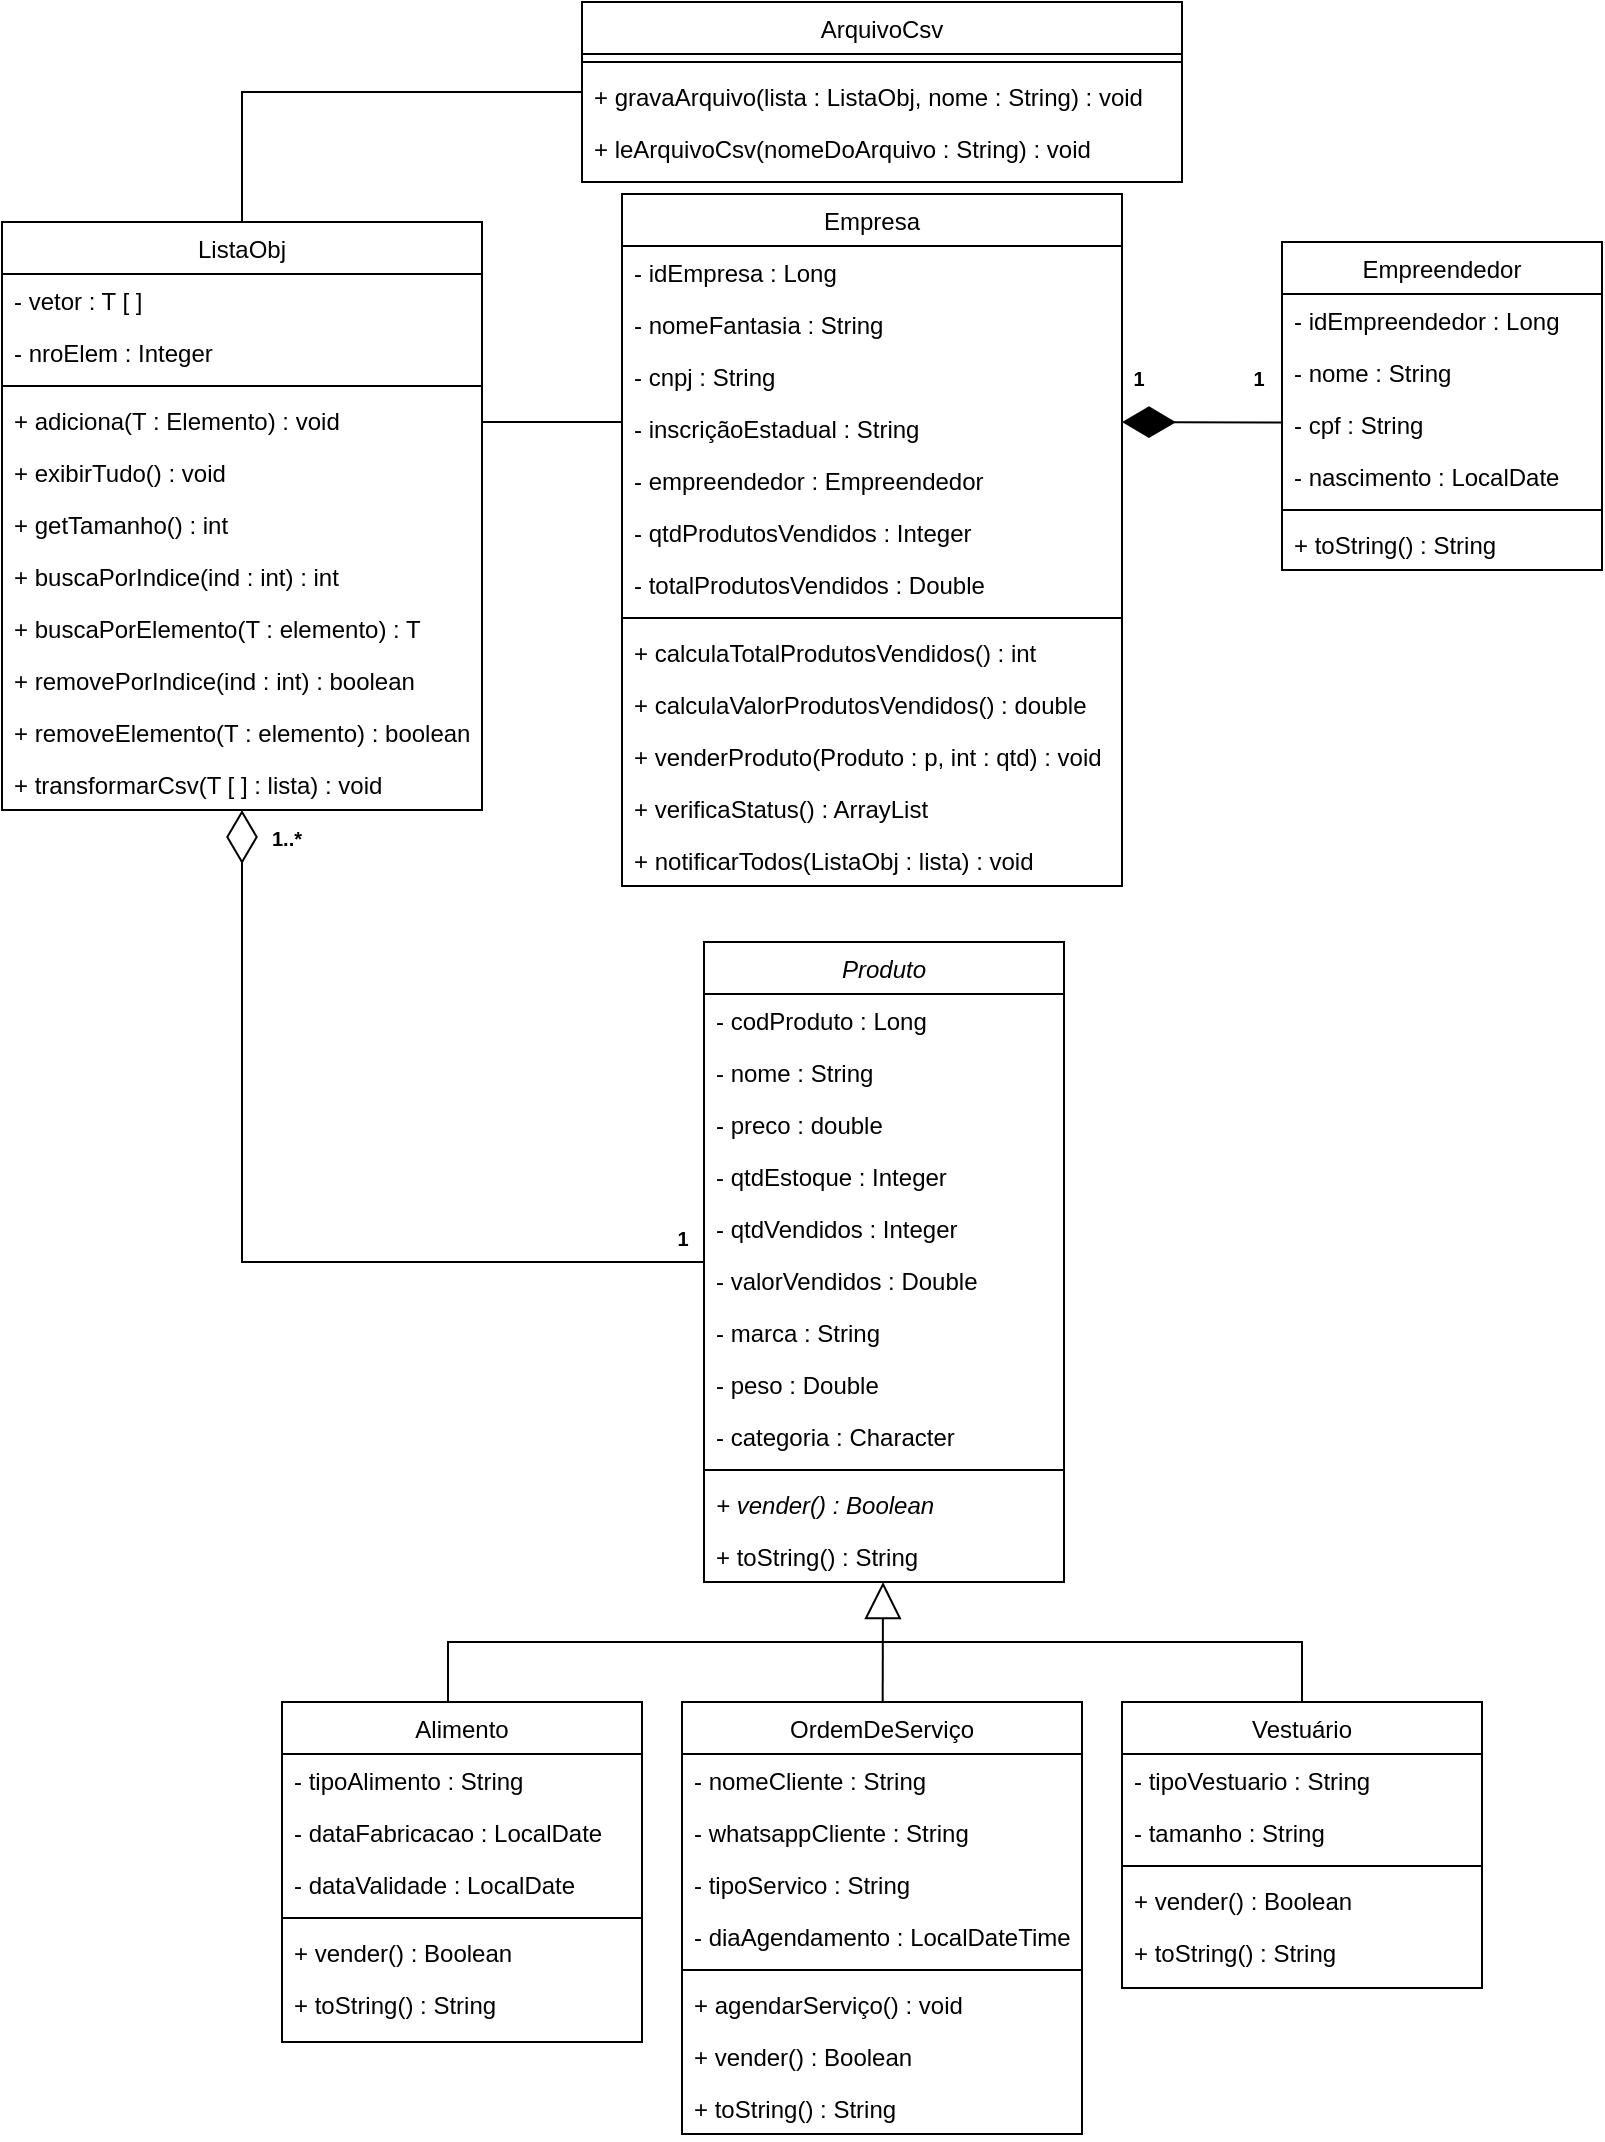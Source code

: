 <mxfile version="17.2.4" type="device"><diagram name="UML (ON)" id="EKUmFW5c_yAjELdQzsbJ"><mxGraphModel dx="1422" dy="1265" grid="0" gridSize="10" guides="0" tooltips="0" connect="0" arrows="0" fold="1" page="0" pageScale="1" pageWidth="827" pageHeight="1169" background="none" math="0" shadow="0"><root><mxCell id="k848qCcSiJKZypkFZqZ_-0"/><mxCell id="k848qCcSiJKZypkFZqZ_-1" parent="k848qCcSiJKZypkFZqZ_-0"/><mxCell id="k848qCcSiJKZypkFZqZ_-29" value="" style="endArrow=block;endSize=16;endFill=0;html=1;rounded=0;" parent="k848qCcSiJKZypkFZqZ_-1" source="k848qCcSiJKZypkFZqZ_-9" target="k848qCcSiJKZypkFZqZ_-58" edge="1"><mxGeometry width="160" relative="1" as="geometry"><mxPoint x="420" y="420" as="sourcePoint"/><mxPoint x="450" y="440.572" as="targetPoint"/></mxGeometry></mxCell><mxCell id="k848qCcSiJKZypkFZqZ_-32" value="" style="endArrow=diamondThin;endFill=1;endSize=24;html=1;rounded=0;" parent="k848qCcSiJKZypkFZqZ_-1" edge="1"><mxGeometry width="160" relative="1" as="geometry"><mxPoint x="640" y="40.284" as="sourcePoint"/><mxPoint x="560" y="39.999" as="targetPoint"/></mxGeometry></mxCell><mxCell id="k848qCcSiJKZypkFZqZ_-58" value="Produto" style="swimlane;fontStyle=2;align=center;verticalAlign=top;childLayout=stackLayout;horizontal=1;startSize=26;horizontalStack=0;resizeParent=1;resizeLast=0;collapsible=1;marginBottom=0;rounded=0;shadow=0;strokeWidth=1;fillColor=default;" parent="k848qCcSiJKZypkFZqZ_-1" vertex="1"><mxGeometry x="351" y="300" width="180" height="320" as="geometry"><mxRectangle x="350" y="280" width="160" height="26" as="alternateBounds"/></mxGeometry></mxCell><mxCell id="pGcEfY7BO_d9qdRAg3aY-0" value="- codProduto : Long" style="text;align=left;verticalAlign=top;spacingLeft=4;spacingRight=4;overflow=hidden;rotatable=0;points=[[0,0.5],[1,0.5]];portConstraint=eastwest;" parent="k848qCcSiJKZypkFZqZ_-58" vertex="1"><mxGeometry y="26" width="180" height="26" as="geometry"/></mxCell><mxCell id="k848qCcSiJKZypkFZqZ_-59" value="- nome : String" style="text;align=left;verticalAlign=top;spacingLeft=4;spacingRight=4;overflow=hidden;rotatable=0;points=[[0,0.5],[1,0.5]];portConstraint=eastwest;" parent="k848qCcSiJKZypkFZqZ_-58" vertex="1"><mxGeometry y="52" width="180" height="26" as="geometry"/></mxCell><mxCell id="k848qCcSiJKZypkFZqZ_-60" value="- preco : double" style="text;align=left;verticalAlign=top;spacingLeft=4;spacingRight=4;overflow=hidden;rotatable=0;points=[[0,0.5],[1,0.5]];portConstraint=eastwest;rounded=0;shadow=0;html=0;" parent="k848qCcSiJKZypkFZqZ_-58" vertex="1"><mxGeometry y="78" width="180" height="26" as="geometry"/></mxCell><mxCell id="k848qCcSiJKZypkFZqZ_-61" value="- qtdEstoque : Integer" style="text;align=left;verticalAlign=top;spacingLeft=4;spacingRight=4;overflow=hidden;rotatable=0;points=[[0,0.5],[1,0.5]];portConstraint=eastwest;rounded=0;shadow=0;html=0;" parent="k848qCcSiJKZypkFZqZ_-58" vertex="1"><mxGeometry y="104" width="180" height="26" as="geometry"/></mxCell><mxCell id="b13NuxPS47kE-BtJ4h8l-0" value="- qtdVendidos : Integer" style="text;align=left;verticalAlign=top;spacingLeft=4;spacingRight=4;overflow=hidden;rotatable=0;points=[[0,0.5],[1,0.5]];portConstraint=eastwest;rounded=0;shadow=0;html=0;" parent="k848qCcSiJKZypkFZqZ_-58" vertex="1"><mxGeometry y="130" width="180" height="26" as="geometry"/></mxCell><mxCell id="b13NuxPS47kE-BtJ4h8l-1" value="- valorVendidos : Double" style="text;align=left;verticalAlign=top;spacingLeft=4;spacingRight=4;overflow=hidden;rotatable=0;points=[[0,0.5],[1,0.5]];portConstraint=eastwest;rounded=0;shadow=0;html=0;" parent="k848qCcSiJKZypkFZqZ_-58" vertex="1"><mxGeometry y="156" width="180" height="26" as="geometry"/></mxCell><mxCell id="pGcEfY7BO_d9qdRAg3aY-7" value="- marca : String" style="text;align=left;verticalAlign=top;spacingLeft=4;spacingRight=4;overflow=hidden;rotatable=0;points=[[0,0.5],[1,0.5]];portConstraint=eastwest;rounded=0;shadow=0;html=0;" parent="k848qCcSiJKZypkFZqZ_-58" vertex="1"><mxGeometry y="182" width="180" height="26" as="geometry"/></mxCell><mxCell id="pGcEfY7BO_d9qdRAg3aY-9" value="- peso : Double" style="text;align=left;verticalAlign=top;spacingLeft=4;spacingRight=4;overflow=hidden;rotatable=0;points=[[0,0.5],[1,0.5]];portConstraint=eastwest;rounded=0;shadow=0;html=0;" parent="k848qCcSiJKZypkFZqZ_-58" vertex="1"><mxGeometry y="208" width="180" height="26" as="geometry"/></mxCell><mxCell id="pGcEfY7BO_d9qdRAg3aY-6" value="- categoria : Character" style="text;align=left;verticalAlign=top;spacingLeft=4;spacingRight=4;overflow=hidden;rotatable=0;points=[[0,0.5],[1,0.5]];portConstraint=eastwest;rounded=0;shadow=0;html=0;" parent="k848qCcSiJKZypkFZqZ_-58" vertex="1"><mxGeometry y="234" width="180" height="26" as="geometry"/></mxCell><mxCell id="k848qCcSiJKZypkFZqZ_-62" value="" style="line;html=1;strokeWidth=1;align=left;verticalAlign=middle;spacingTop=-1;spacingLeft=3;spacingRight=3;rotatable=0;labelPosition=right;points=[];portConstraint=eastwest;" parent="k848qCcSiJKZypkFZqZ_-58" vertex="1"><mxGeometry y="260" width="180" height="8" as="geometry"/></mxCell><mxCell id="k848qCcSiJKZypkFZqZ_-63" value="+ vender() : Boolean" style="text;align=left;verticalAlign=top;spacingLeft=4;spacingRight=4;overflow=hidden;rotatable=0;points=[[0,0.5],[1,0.5]];portConstraint=eastwest;fontStyle=2" parent="k848qCcSiJKZypkFZqZ_-58" vertex="1"><mxGeometry y="268" width="180" height="26" as="geometry"/></mxCell><mxCell id="k848qCcSiJKZypkFZqZ_-64" value="+ toString() : String" style="text;align=left;verticalAlign=top;spacingLeft=4;spacingRight=4;overflow=hidden;rotatable=0;points=[[0,0.5],[1,0.5]];portConstraint=eastwest;fontStyle=0" parent="k848qCcSiJKZypkFZqZ_-58" vertex="1"><mxGeometry y="294" width="180" height="26" as="geometry"/></mxCell><mxCell id="ImxoSZVjEIMakLFk1BQ4-0" value="1" style="text;html=1;align=center;verticalAlign=middle;resizable=0;points=[];autosize=1;strokeColor=none;fillColor=none;fontSize=10;fontStyle=1" parent="k848qCcSiJKZypkFZqZ_-1" vertex="1"><mxGeometry x="560" y="10" width="16" height="16" as="geometry"/></mxCell><mxCell id="ImxoSZVjEIMakLFk1BQ4-1" value="1" style="text;html=1;align=center;verticalAlign=middle;resizable=0;points=[];autosize=1;strokeColor=none;fillColor=none;fontSize=10;fontStyle=1" parent="k848qCcSiJKZypkFZqZ_-1" vertex="1"><mxGeometry x="620" y="10" width="16" height="16" as="geometry"/></mxCell><mxCell id="34mhaS4YJbHjuwxO8Yxl-0" value="ListaObj" style="swimlane;fontStyle=0;align=center;verticalAlign=top;childLayout=stackLayout;horizontal=1;startSize=26;horizontalStack=0;resizeParent=1;resizeLast=0;collapsible=1;marginBottom=0;rounded=0;shadow=0;strokeWidth=1;gradientColor=none;fillColor=default;" parent="k848qCcSiJKZypkFZqZ_-1" vertex="1"><mxGeometry y="-60" width="240" height="294" as="geometry"><mxRectangle x="130" y="380" width="160" height="26" as="alternateBounds"/></mxGeometry></mxCell><mxCell id="34mhaS4YJbHjuwxO8Yxl-1" value="- vetor : T [ ] " style="text;align=left;verticalAlign=top;spacingLeft=4;spacingRight=4;overflow=hidden;rotatable=0;points=[[0,0.5],[1,0.5]];portConstraint=eastwest;" parent="34mhaS4YJbHjuwxO8Yxl-0" vertex="1"><mxGeometry y="26" width="240" height="26" as="geometry"/></mxCell><mxCell id="34mhaS4YJbHjuwxO8Yxl-2" value="- nroElem : Integer" style="text;align=left;verticalAlign=top;spacingLeft=4;spacingRight=4;overflow=hidden;rotatable=0;points=[[0,0.5],[1,0.5]];portConstraint=eastwest;rounded=0;shadow=0;html=0;" parent="34mhaS4YJbHjuwxO8Yxl-0" vertex="1"><mxGeometry y="52" width="240" height="26" as="geometry"/></mxCell><mxCell id="34mhaS4YJbHjuwxO8Yxl-3" value="" style="line;html=1;strokeWidth=1;align=left;verticalAlign=middle;spacingTop=-1;spacingLeft=3;spacingRight=3;rotatable=0;labelPosition=right;points=[];portConstraint=eastwest;" parent="34mhaS4YJbHjuwxO8Yxl-0" vertex="1"><mxGeometry y="78" width="240" height="8" as="geometry"/></mxCell><mxCell id="34mhaS4YJbHjuwxO8Yxl-4" value="+ adiciona(T : Elemento) : void" style="text;align=left;verticalAlign=top;spacingLeft=4;spacingRight=4;overflow=hidden;rotatable=0;points=[[0,0.5],[1,0.5]];portConstraint=eastwest;fontStyle=0" parent="34mhaS4YJbHjuwxO8Yxl-0" vertex="1"><mxGeometry y="86" width="240" height="26" as="geometry"/></mxCell><mxCell id="34mhaS4YJbHjuwxO8Yxl-5" value="+ exibirTudo() : void" style="text;align=left;verticalAlign=top;spacingLeft=4;spacingRight=4;overflow=hidden;rotatable=0;points=[[0,0.5],[1,0.5]];portConstraint=eastwest;fontStyle=0" parent="34mhaS4YJbHjuwxO8Yxl-0" vertex="1"><mxGeometry y="112" width="240" height="26" as="geometry"/></mxCell><mxCell id="34mhaS4YJbHjuwxO8Yxl-6" value="+ getTamanho() : int" style="text;align=left;verticalAlign=top;spacingLeft=4;spacingRight=4;overflow=hidden;rotatable=0;points=[[0,0.5],[1,0.5]];portConstraint=eastwest;fontStyle=0" parent="34mhaS4YJbHjuwxO8Yxl-0" vertex="1"><mxGeometry y="138" width="240" height="26" as="geometry"/></mxCell><mxCell id="34mhaS4YJbHjuwxO8Yxl-7" value="+ buscaPorIndice(ind : int) : int" style="text;align=left;verticalAlign=top;spacingLeft=4;spacingRight=4;overflow=hidden;rotatable=0;points=[[0,0.5],[1,0.5]];portConstraint=eastwest;fontStyle=0" parent="34mhaS4YJbHjuwxO8Yxl-0" vertex="1"><mxGeometry y="164" width="240" height="26" as="geometry"/></mxCell><mxCell id="34mhaS4YJbHjuwxO8Yxl-8" value="+ buscaPorElemento(T : elemento) : T" style="text;align=left;verticalAlign=top;spacingLeft=4;spacingRight=4;overflow=hidden;rotatable=0;points=[[0,0.5],[1,0.5]];portConstraint=eastwest;fontStyle=0" parent="34mhaS4YJbHjuwxO8Yxl-0" vertex="1"><mxGeometry y="190" width="240" height="26" as="geometry"/></mxCell><mxCell id="34mhaS4YJbHjuwxO8Yxl-9" value="+ removePorIndice(ind : int) : boolean" style="text;align=left;verticalAlign=top;spacingLeft=4;spacingRight=4;overflow=hidden;rotatable=0;points=[[0,0.5],[1,0.5]];portConstraint=eastwest;fontStyle=0" parent="34mhaS4YJbHjuwxO8Yxl-0" vertex="1"><mxGeometry y="216" width="240" height="26" as="geometry"/></mxCell><mxCell id="34mhaS4YJbHjuwxO8Yxl-10" value="+ removeElemento(T : elemento) : boolean" style="text;align=left;verticalAlign=top;spacingLeft=4;spacingRight=4;overflow=hidden;rotatable=0;points=[[0,0.5],[1,0.5]];portConstraint=eastwest;fontStyle=0" parent="34mhaS4YJbHjuwxO8Yxl-0" vertex="1"><mxGeometry y="242" width="240" height="26" as="geometry"/></mxCell><mxCell id="2lvsyLqcQMMuea5oWjIq-11" value="+ transformarCsv(T [ ] : lista) : void" style="text;align=left;verticalAlign=top;spacingLeft=4;spacingRight=4;overflow=hidden;rotatable=0;points=[[0,0.5],[1,0.5]];portConstraint=eastwest;fontStyle=0" parent="34mhaS4YJbHjuwxO8Yxl-0" vertex="1"><mxGeometry y="268" width="240" height="26" as="geometry"/></mxCell><mxCell id="34mhaS4YJbHjuwxO8Yxl-11" value="" style="endArrow=diamondThin;endFill=0;endSize=24;html=1;rounded=0;" parent="k848qCcSiJKZypkFZqZ_-1" source="k848qCcSiJKZypkFZqZ_-58" target="34mhaS4YJbHjuwxO8Yxl-0" edge="1"><mxGeometry width="160" relative="1" as="geometry"><mxPoint x="120" y="320" as="sourcePoint"/><mxPoint x="200" y="320.375" as="targetPoint"/><Array as="points"><mxPoint x="120" y="460"/></Array></mxGeometry></mxCell><mxCell id="34mhaS4YJbHjuwxO8Yxl-12" value="1" style="text;html=1;align=center;verticalAlign=middle;resizable=0;points=[];autosize=1;strokeColor=none;fillColor=none;fontSize=10;fontStyle=1" parent="k848qCcSiJKZypkFZqZ_-1" vertex="1"><mxGeometry x="332" y="440" width="16" height="16" as="geometry"/></mxCell><mxCell id="34mhaS4YJbHjuwxO8Yxl-13" value="1..*" style="text;html=1;align=center;verticalAlign=middle;resizable=0;points=[];autosize=1;strokeColor=none;fillColor=none;fontSize=10;fontStyle=1" parent="k848qCcSiJKZypkFZqZ_-1" vertex="1"><mxGeometry x="129.995" y="240" width="25" height="16" as="geometry"/></mxCell><mxCell id="E3c-6lIDWp7xGK2F3CV0-0" value="Empresa" style="swimlane;fontStyle=0;align=center;verticalAlign=top;childLayout=stackLayout;horizontal=1;startSize=26;horizontalStack=0;resizeParent=1;resizeLast=0;collapsible=1;marginBottom=0;rounded=0;shadow=0;strokeWidth=1;gradientColor=none;" parent="k848qCcSiJKZypkFZqZ_-1" vertex="1"><mxGeometry x="310" y="-74" width="250" height="346" as="geometry"><mxRectangle x="360" y="32" width="160" height="26" as="alternateBounds"/></mxGeometry></mxCell><mxCell id="QJZuZ3_sxWP9PTDOtrHe-0" value="- idEmpresa : Long" style="text;align=left;verticalAlign=top;spacingLeft=4;spacingRight=4;overflow=hidden;rotatable=0;points=[[0,0.5],[1,0.5]];portConstraint=eastwest;" parent="E3c-6lIDWp7xGK2F3CV0-0" vertex="1"><mxGeometry y="26" width="250" height="26" as="geometry"/></mxCell><mxCell id="E3c-6lIDWp7xGK2F3CV0-1" value="- nomeFantasia : String" style="text;align=left;verticalAlign=top;spacingLeft=4;spacingRight=4;overflow=hidden;rotatable=0;points=[[0,0.5],[1,0.5]];portConstraint=eastwest;" parent="E3c-6lIDWp7xGK2F3CV0-0" vertex="1"><mxGeometry y="52" width="250" height="26" as="geometry"/></mxCell><mxCell id="E3c-6lIDWp7xGK2F3CV0-2" value="- cnpj : String" style="text;align=left;verticalAlign=top;spacingLeft=4;spacingRight=4;overflow=hidden;rotatable=0;points=[[0,0.5],[1,0.5]];portConstraint=eastwest;rounded=0;shadow=0;html=0;" parent="E3c-6lIDWp7xGK2F3CV0-0" vertex="1"><mxGeometry y="78" width="250" height="26" as="geometry"/></mxCell><mxCell id="E3c-6lIDWp7xGK2F3CV0-3" value="- inscriçãoEstadual : String" style="text;align=left;verticalAlign=top;spacingLeft=4;spacingRight=4;overflow=hidden;rotatable=0;points=[[0,0.5],[1,0.5]];portConstraint=eastwest;rounded=0;shadow=0;html=0;" parent="E3c-6lIDWp7xGK2F3CV0-0" vertex="1"><mxGeometry y="104" width="250" height="26" as="geometry"/></mxCell><mxCell id="E3c-6lIDWp7xGK2F3CV0-4" value="- empreendedor : Empreendedor" style="text;align=left;verticalAlign=top;spacingLeft=4;spacingRight=4;overflow=hidden;rotatable=0;points=[[0,0.5],[1,0.5]];portConstraint=eastwest;rounded=0;shadow=0;html=0;" parent="E3c-6lIDWp7xGK2F3CV0-0" vertex="1"><mxGeometry y="130" width="250" height="26" as="geometry"/></mxCell><mxCell id="E3c-6lIDWp7xGK2F3CV0-5" value="- qtdProdutosVendidos : Integer" style="text;align=left;verticalAlign=top;spacingLeft=4;spacingRight=4;overflow=hidden;rotatable=0;points=[[0,0.5],[1,0.5]];portConstraint=eastwest;rounded=0;shadow=0;html=0;" parent="E3c-6lIDWp7xGK2F3CV0-0" vertex="1"><mxGeometry y="156" width="250" height="26" as="geometry"/></mxCell><mxCell id="E3c-6lIDWp7xGK2F3CV0-6" value="- totalProdutosVendidos : Double" style="text;align=left;verticalAlign=top;spacingLeft=4;spacingRight=4;overflow=hidden;rotatable=0;points=[[0,0.5],[1,0.5]];portConstraint=eastwest;rounded=0;shadow=0;html=0;" parent="E3c-6lIDWp7xGK2F3CV0-0" vertex="1"><mxGeometry y="182" width="250" height="26" as="geometry"/></mxCell><mxCell id="E3c-6lIDWp7xGK2F3CV0-7" value="" style="line;html=1;strokeWidth=1;align=left;verticalAlign=middle;spacingTop=-1;spacingLeft=3;spacingRight=3;rotatable=0;labelPosition=right;points=[];portConstraint=eastwest;" parent="E3c-6lIDWp7xGK2F3CV0-0" vertex="1"><mxGeometry y="208" width="250" height="8" as="geometry"/></mxCell><mxCell id="E3c-6lIDWp7xGK2F3CV0-8" value="+ calculaTotalProdutosVendidos() : int" style="text;align=left;verticalAlign=top;spacingLeft=4;spacingRight=4;overflow=hidden;rotatable=0;points=[[0,0.5],[1,0.5]];portConstraint=eastwest;" parent="E3c-6lIDWp7xGK2F3CV0-0" vertex="1"><mxGeometry y="216" width="250" height="26" as="geometry"/></mxCell><mxCell id="E3c-6lIDWp7xGK2F3CV0-9" value="+ calculaValorProdutosVendidos() : double" style="text;align=left;verticalAlign=top;spacingLeft=4;spacingRight=4;overflow=hidden;rotatable=0;points=[[0,0.5],[1,0.5]];portConstraint=eastwest;" parent="E3c-6lIDWp7xGK2F3CV0-0" vertex="1"><mxGeometry y="242" width="250" height="26" as="geometry"/></mxCell><mxCell id="E3c-6lIDWp7xGK2F3CV0-11" value="+ venderProduto(Produto : p, int : qtd) : void" style="text;align=left;verticalAlign=top;spacingLeft=4;spacingRight=4;overflow=hidden;rotatable=0;points=[[0,0.5],[1,0.5]];portConstraint=eastwest;" parent="E3c-6lIDWp7xGK2F3CV0-0" vertex="1"><mxGeometry y="268" width="250" height="26" as="geometry"/></mxCell><mxCell id="E3c-6lIDWp7xGK2F3CV0-10" value="+ verificaStatus() : ArrayList" style="text;align=left;verticalAlign=top;spacingLeft=4;spacingRight=4;overflow=hidden;rotatable=0;points=[[0,0.5],[1,0.5]];portConstraint=eastwest;" parent="E3c-6lIDWp7xGK2F3CV0-0" vertex="1"><mxGeometry y="294" width="250" height="26" as="geometry"/></mxCell><mxCell id="YbmDqom8EJA9Xc0Ah7vn-0" value="+ notificarTodos(ListaObj : lista) : void" style="text;align=left;verticalAlign=top;spacingLeft=4;spacingRight=4;overflow=hidden;rotatable=0;points=[[0,0.5],[1,0.5]];portConstraint=eastwest;" parent="E3c-6lIDWp7xGK2F3CV0-0" vertex="1"><mxGeometry y="320" width="250" height="26" as="geometry"/></mxCell><mxCell id="hnfCtN1ZTc10uD220u0B-0" value="Empreendedor" style="swimlane;fontStyle=0;align=center;verticalAlign=top;childLayout=stackLayout;horizontal=1;startSize=26;horizontalStack=0;resizeParent=1;resizeLast=0;collapsible=1;marginBottom=0;rounded=0;shadow=0;strokeWidth=1;" parent="k848qCcSiJKZypkFZqZ_-1" vertex="1"><mxGeometry x="640" y="-50" width="160" height="164" as="geometry"><mxRectangle x="130" y="380" width="160" height="26" as="alternateBounds"/></mxGeometry></mxCell><mxCell id="QJZuZ3_sxWP9PTDOtrHe-1" value="- idEmpreendedor : Long" style="text;align=left;verticalAlign=top;spacingLeft=4;spacingRight=4;overflow=hidden;rotatable=0;points=[[0,0.5],[1,0.5]];portConstraint=eastwest;" parent="hnfCtN1ZTc10uD220u0B-0" vertex="1"><mxGeometry y="26" width="160" height="26" as="geometry"/></mxCell><mxCell id="hnfCtN1ZTc10uD220u0B-1" value="- nome : String" style="text;align=left;verticalAlign=top;spacingLeft=4;spacingRight=4;overflow=hidden;rotatable=0;points=[[0,0.5],[1,0.5]];portConstraint=eastwest;" parent="hnfCtN1ZTc10uD220u0B-0" vertex="1"><mxGeometry y="52" width="160" height="26" as="geometry"/></mxCell><mxCell id="hnfCtN1ZTc10uD220u0B-2" value="- cpf : String" style="text;align=left;verticalAlign=top;spacingLeft=4;spacingRight=4;overflow=hidden;rotatable=0;points=[[0,0.5],[1,0.5]];portConstraint=eastwest;rounded=0;shadow=0;html=0;" parent="hnfCtN1ZTc10uD220u0B-0" vertex="1"><mxGeometry y="78" width="160" height="26" as="geometry"/></mxCell><mxCell id="hnfCtN1ZTc10uD220u0B-3" value="- nascimento : LocalDate" style="text;align=left;verticalAlign=top;spacingLeft=4;spacingRight=4;overflow=hidden;rotatable=0;points=[[0,0.5],[1,0.5]];portConstraint=eastwest;rounded=0;shadow=0;html=0;" parent="hnfCtN1ZTc10uD220u0B-0" vertex="1"><mxGeometry y="104" width="160" height="26" as="geometry"/></mxCell><mxCell id="hnfCtN1ZTc10uD220u0B-4" value="" style="line;html=1;strokeWidth=1;align=left;verticalAlign=middle;spacingTop=-1;spacingLeft=3;spacingRight=3;rotatable=0;labelPosition=right;points=[];portConstraint=eastwest;" parent="hnfCtN1ZTc10uD220u0B-0" vertex="1"><mxGeometry y="130" width="160" height="8" as="geometry"/></mxCell><mxCell id="hnfCtN1ZTc10uD220u0B-5" value="+ toString() : String" style="text;align=left;verticalAlign=top;spacingLeft=4;spacingRight=4;overflow=hidden;rotatable=0;points=[[0,0.5],[1,0.5]];portConstraint=eastwest;fontStyle=0" parent="hnfCtN1ZTc10uD220u0B-0" vertex="1"><mxGeometry y="138" width="160" height="26" as="geometry"/></mxCell><mxCell id="2lvsyLqcQMMuea5oWjIq-0" value="ArquivoCsv" style="swimlane;fontStyle=0;align=center;verticalAlign=top;childLayout=stackLayout;horizontal=1;startSize=26;horizontalStack=0;resizeParent=1;resizeLast=0;collapsible=1;marginBottom=0;rounded=0;shadow=0;strokeWidth=1;fillColor=default;" parent="k848qCcSiJKZypkFZqZ_-1" vertex="1"><mxGeometry x="290" y="-170" width="300" height="90" as="geometry"><mxRectangle x="290" y="-160" width="160" height="26" as="alternateBounds"/></mxGeometry></mxCell><mxCell id="2lvsyLqcQMMuea5oWjIq-4" value="" style="line;html=1;strokeWidth=1;align=left;verticalAlign=middle;spacingTop=-1;spacingLeft=3;spacingRight=3;rotatable=0;labelPosition=right;points=[];portConstraint=eastwest;" parent="2lvsyLqcQMMuea5oWjIq-0" vertex="1"><mxGeometry y="26" width="300" height="8" as="geometry"/></mxCell><mxCell id="2lvsyLqcQMMuea5oWjIq-5" value="+ gravaArquivo(lista : ListaObj, nome : String) : void" style="text;align=left;verticalAlign=top;spacingLeft=4;spacingRight=4;overflow=hidden;rotatable=0;points=[[0,0.5],[1,0.5]];portConstraint=eastwest;fontStyle=0" parent="2lvsyLqcQMMuea5oWjIq-0" vertex="1"><mxGeometry y="34" width="300" height="26" as="geometry"/></mxCell><mxCell id="2lvsyLqcQMMuea5oWjIq-10" value="+ leArquivoCsv(nomeDoArquivo : String) : void" style="text;align=left;verticalAlign=top;spacingLeft=4;spacingRight=4;overflow=hidden;rotatable=0;points=[[0,0.5],[1,0.5]];portConstraint=eastwest;fontStyle=0" parent="2lvsyLqcQMMuea5oWjIq-0" vertex="1"><mxGeometry y="60" width="300" height="26" as="geometry"/></mxCell><mxCell id="2lvsyLqcQMMuea5oWjIq-12" value="" style="endArrow=none;html=1;rounded=0;" parent="k848qCcSiJKZypkFZqZ_-1" source="34mhaS4YJbHjuwxO8Yxl-0" target="2lvsyLqcQMMuea5oWjIq-0" edge="1"><mxGeometry width="50" height="50" relative="1" as="geometry"><mxPoint x="110" y="-120" as="sourcePoint"/><mxPoint x="190" y="-119.998" as="targetPoint"/><Array as="points"><mxPoint x="120" y="-125"/></Array></mxGeometry></mxCell><mxCell id="pGcEfY7BO_d9qdRAg3aY-13" value="" style="endArrow=none;html=1;rounded=0;" parent="k848qCcSiJKZypkFZqZ_-1" edge="1"><mxGeometry width="50" height="50" relative="1" as="geometry"><mxPoint x="240" y="40" as="sourcePoint"/><mxPoint x="310" y="40" as="targetPoint"/></mxGeometry></mxCell><mxCell id="k848qCcSiJKZypkFZqZ_-2" value="Alimento" style="swimlane;fontStyle=0;align=center;verticalAlign=top;childLayout=stackLayout;horizontal=1;startSize=26;horizontalStack=0;resizeParent=1;resizeLast=0;collapsible=1;marginBottom=0;rounded=0;shadow=0;strokeWidth=1;" parent="k848qCcSiJKZypkFZqZ_-1" vertex="1"><mxGeometry x="140" y="680" width="180" height="170" as="geometry"><mxRectangle x="120" y="460" width="160" height="26" as="alternateBounds"/></mxGeometry></mxCell><mxCell id="k848qCcSiJKZypkFZqZ_-3" value="- tipoAlimento : String" style="text;align=left;verticalAlign=top;spacingLeft=4;spacingRight=4;overflow=hidden;rotatable=0;points=[[0,0.5],[1,0.5]];portConstraint=eastwest;rounded=0;shadow=0;html=0;" parent="k848qCcSiJKZypkFZqZ_-2" vertex="1"><mxGeometry y="26" width="180" height="26" as="geometry"/></mxCell><mxCell id="k848qCcSiJKZypkFZqZ_-4" value="- dataFabricacao : LocalDate" style="text;align=left;verticalAlign=top;spacingLeft=4;spacingRight=4;overflow=hidden;rotatable=0;points=[[0,0.5],[1,0.5]];portConstraint=eastwest;rounded=0;shadow=0;html=0;" parent="k848qCcSiJKZypkFZqZ_-2" vertex="1"><mxGeometry y="52" width="180" height="26" as="geometry"/></mxCell><mxCell id="k848qCcSiJKZypkFZqZ_-5" value="- dataValidade : LocalDate" style="text;align=left;verticalAlign=top;spacingLeft=4;spacingRight=4;overflow=hidden;rotatable=0;points=[[0,0.5],[1,0.5]];portConstraint=eastwest;" parent="k848qCcSiJKZypkFZqZ_-2" vertex="1"><mxGeometry y="78" width="180" height="26" as="geometry"/></mxCell><mxCell id="k848qCcSiJKZypkFZqZ_-6" value="" style="line;html=1;strokeWidth=1;align=left;verticalAlign=middle;spacingTop=-1;spacingLeft=3;spacingRight=3;rotatable=0;labelPosition=right;points=[];portConstraint=eastwest;" parent="k848qCcSiJKZypkFZqZ_-2" vertex="1"><mxGeometry y="104" width="180" height="8" as="geometry"/></mxCell><mxCell id="k848qCcSiJKZypkFZqZ_-7" value="+ vender() : Boolean" style="text;align=left;verticalAlign=top;spacingLeft=4;spacingRight=4;overflow=hidden;rotatable=0;points=[[0,0.5],[1,0.5]];portConstraint=eastwest;" parent="k848qCcSiJKZypkFZqZ_-2" vertex="1"><mxGeometry y="112" width="180" height="26" as="geometry"/></mxCell><mxCell id="k848qCcSiJKZypkFZqZ_-8" value="+ toString() : String" style="text;align=left;verticalAlign=top;spacingLeft=4;spacingRight=4;overflow=hidden;rotatable=0;points=[[0,0.5],[1,0.5]];portConstraint=eastwest;" parent="k848qCcSiJKZypkFZqZ_-2" vertex="1"><mxGeometry y="138" width="180" height="26" as="geometry"/></mxCell><mxCell id="k848qCcSiJKZypkFZqZ_-9" value="OrdemDeServiço" style="swimlane;fontStyle=0;align=center;verticalAlign=top;childLayout=stackLayout;horizontal=1;startSize=26;horizontalStack=0;resizeParent=1;resizeLast=0;collapsible=1;marginBottom=0;rounded=0;shadow=0;strokeWidth=1;" parent="k848qCcSiJKZypkFZqZ_-1" vertex="1"><mxGeometry x="340" y="680" width="200" height="216" as="geometry"><mxRectangle x="360" y="460" width="160" height="26" as="alternateBounds"/></mxGeometry></mxCell><mxCell id="pGcEfY7BO_d9qdRAg3aY-10" value="- nomeCliente : String" style="text;align=left;verticalAlign=top;spacingLeft=4;spacingRight=4;overflow=hidden;rotatable=0;points=[[0,0.5],[1,0.5]];portConstraint=eastwest;" parent="k848qCcSiJKZypkFZqZ_-9" vertex="1"><mxGeometry y="26" width="200" height="26" as="geometry"/></mxCell><mxCell id="pGcEfY7BO_d9qdRAg3aY-11" value="- whatsappCliente : String" style="text;align=left;verticalAlign=top;spacingLeft=4;spacingRight=4;overflow=hidden;rotatable=0;points=[[0,0.5],[1,0.5]];portConstraint=eastwest;" parent="k848qCcSiJKZypkFZqZ_-9" vertex="1"><mxGeometry y="52" width="200" height="26" as="geometry"/></mxCell><mxCell id="k848qCcSiJKZypkFZqZ_-10" value="- tipoServico : String" style="text;align=left;verticalAlign=top;spacingLeft=4;spacingRight=4;overflow=hidden;rotatable=0;points=[[0,0.5],[1,0.5]];portConstraint=eastwest;" parent="k848qCcSiJKZypkFZqZ_-9" vertex="1"><mxGeometry y="78" width="200" height="26" as="geometry"/></mxCell><mxCell id="k848qCcSiJKZypkFZqZ_-11" value="- diaAgendamento : LocalDateTime" style="text;align=left;verticalAlign=top;spacingLeft=4;spacingRight=4;overflow=hidden;rotatable=0;points=[[0,0.5],[1,0.5]];portConstraint=eastwest;" parent="k848qCcSiJKZypkFZqZ_-9" vertex="1"><mxGeometry y="104" width="200" height="26" as="geometry"/></mxCell><mxCell id="k848qCcSiJKZypkFZqZ_-12" value="" style="line;html=1;strokeWidth=1;align=left;verticalAlign=middle;spacingTop=-1;spacingLeft=3;spacingRight=3;rotatable=0;labelPosition=right;points=[];portConstraint=eastwest;" parent="k848qCcSiJKZypkFZqZ_-9" vertex="1"><mxGeometry y="130" width="200" height="8" as="geometry"/></mxCell><mxCell id="k848qCcSiJKZypkFZqZ_-13" value="+ agendarServiço() : void" style="text;align=left;verticalAlign=top;spacingLeft=4;spacingRight=4;overflow=hidden;rotatable=0;points=[[0,0.5],[1,0.5]];portConstraint=eastwest;" parent="k848qCcSiJKZypkFZqZ_-9" vertex="1"><mxGeometry y="138" width="200" height="26" as="geometry"/></mxCell><mxCell id="k848qCcSiJKZypkFZqZ_-14" value="+ vender() : Boolean" style="text;align=left;verticalAlign=top;spacingLeft=4;spacingRight=4;overflow=hidden;rotatable=0;points=[[0,0.5],[1,0.5]];portConstraint=eastwest;" parent="k848qCcSiJKZypkFZqZ_-9" vertex="1"><mxGeometry y="164" width="200" height="26" as="geometry"/></mxCell><mxCell id="k848qCcSiJKZypkFZqZ_-15" value="+ toString() : String" style="text;align=left;verticalAlign=top;spacingLeft=4;spacingRight=4;overflow=hidden;rotatable=0;points=[[0,0.5],[1,0.5]];portConstraint=eastwest;" parent="k848qCcSiJKZypkFZqZ_-9" vertex="1"><mxGeometry y="190" width="200" height="26" as="geometry"/></mxCell><mxCell id="k848qCcSiJKZypkFZqZ_-16" value="Vestuário" style="swimlane;fontStyle=0;align=center;verticalAlign=top;childLayout=stackLayout;horizontal=1;startSize=26;horizontalStack=0;resizeParent=1;resizeLast=0;collapsible=1;marginBottom=0;rounded=0;shadow=0;strokeWidth=1;" parent="k848qCcSiJKZypkFZqZ_-1" vertex="1"><mxGeometry x="560" y="680" width="180" height="143" as="geometry"><mxRectangle x="130" y="380" width="160" height="26" as="alternateBounds"/></mxGeometry></mxCell><mxCell id="k848qCcSiJKZypkFZqZ_-17" value="- tipoVestuario : String" style="text;align=left;verticalAlign=top;spacingLeft=4;spacingRight=4;overflow=hidden;rotatable=0;points=[[0,0.5],[1,0.5]];portConstraint=eastwest;" parent="k848qCcSiJKZypkFZqZ_-16" vertex="1"><mxGeometry y="26" width="180" height="26" as="geometry"/></mxCell><mxCell id="k848qCcSiJKZypkFZqZ_-19" value="- tamanho : String" style="text;align=left;verticalAlign=top;spacingLeft=4;spacingRight=4;overflow=hidden;rotatable=0;points=[[0,0.5],[1,0.5]];portConstraint=eastwest;rounded=0;shadow=0;html=0;" parent="k848qCcSiJKZypkFZqZ_-16" vertex="1"><mxGeometry y="52" width="180" height="26" as="geometry"/></mxCell><mxCell id="k848qCcSiJKZypkFZqZ_-20" value="" style="line;html=1;strokeWidth=1;align=left;verticalAlign=middle;spacingTop=-1;spacingLeft=3;spacingRight=3;rotatable=0;labelPosition=right;points=[];portConstraint=eastwest;" parent="k848qCcSiJKZypkFZqZ_-16" vertex="1"><mxGeometry y="78" width="180" height="8" as="geometry"/></mxCell><mxCell id="k848qCcSiJKZypkFZqZ_-21" value="+ vender() : Boolean" style="text;align=left;verticalAlign=top;spacingLeft=4;spacingRight=4;overflow=hidden;rotatable=0;points=[[0,0.5],[1,0.5]];portConstraint=eastwest;" parent="k848qCcSiJKZypkFZqZ_-16" vertex="1"><mxGeometry y="86" width="180" height="26" as="geometry"/></mxCell><mxCell id="k848qCcSiJKZypkFZqZ_-22" value="+ toString() : String" style="text;align=left;verticalAlign=top;spacingLeft=4;spacingRight=4;overflow=hidden;rotatable=0;points=[[0,0.5],[1,0.5]];portConstraint=eastwest;" parent="k848qCcSiJKZypkFZqZ_-16" vertex="1"><mxGeometry y="112" width="180" height="26" as="geometry"/></mxCell><mxCell id="pGcEfY7BO_d9qdRAg3aY-1" value="" style="endArrow=none;html=1;rounded=0;" parent="k848qCcSiJKZypkFZqZ_-1" edge="1"><mxGeometry width="50" height="50" relative="1" as="geometry"><mxPoint x="223" y="680" as="sourcePoint"/><mxPoint x="440" y="650" as="targetPoint"/><Array as="points"><mxPoint x="223" y="650"/></Array></mxGeometry></mxCell><mxCell id="pGcEfY7BO_d9qdRAg3aY-3" value="" style="endArrow=none;html=1;rounded=0;" parent="k848qCcSiJKZypkFZqZ_-1" edge="1"><mxGeometry width="50" height="50" relative="1" as="geometry"><mxPoint x="440" y="650" as="sourcePoint"/><mxPoint x="650" y="680" as="targetPoint"/><Array as="points"><mxPoint x="650" y="650"/></Array></mxGeometry></mxCell></root></mxGraphModel></diagram></mxfile>